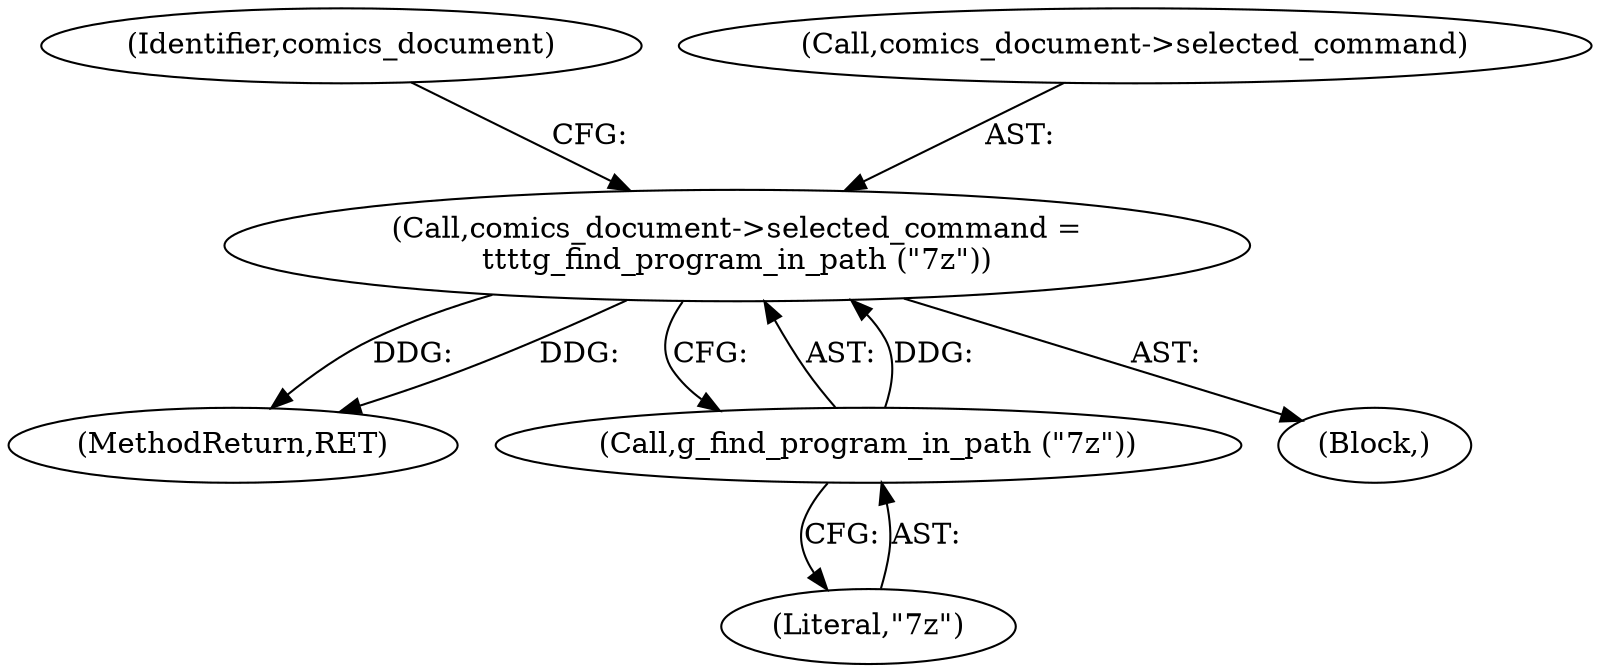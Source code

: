 digraph "0_evince_717df38fd8509bf883b70d680c9b1b3cf36732ee@pointer" {
"1000371" [label="(Call,comics_document->selected_command =\n\t\t\t\tg_find_program_in_path (\"7z\"))"];
"1000375" [label="(Call,g_find_program_in_path (\"7z\"))"];
"1000472" [label="(MethodReturn,RET)"];
"1000334" [label="(Block,)"];
"1000371" [label="(Call,comics_document->selected_command =\n\t\t\t\tg_find_program_in_path (\"7z\"))"];
"1000376" [label="(Literal,\"7z\")"];
"1000379" [label="(Identifier,comics_document)"];
"1000372" [label="(Call,comics_document->selected_command)"];
"1000375" [label="(Call,g_find_program_in_path (\"7z\"))"];
"1000371" -> "1000334"  [label="AST: "];
"1000371" -> "1000375"  [label="CFG: "];
"1000372" -> "1000371"  [label="AST: "];
"1000375" -> "1000371"  [label="AST: "];
"1000379" -> "1000371"  [label="CFG: "];
"1000371" -> "1000472"  [label="DDG: "];
"1000371" -> "1000472"  [label="DDG: "];
"1000375" -> "1000371"  [label="DDG: "];
"1000375" -> "1000376"  [label="CFG: "];
"1000376" -> "1000375"  [label="AST: "];
}
